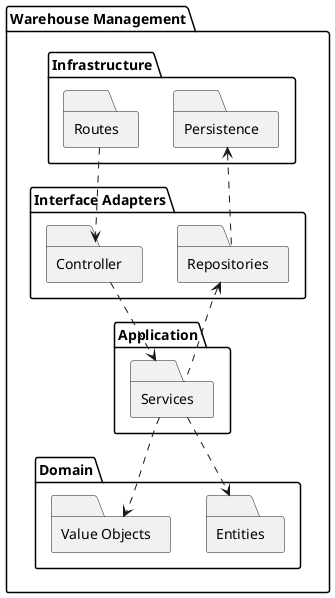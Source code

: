 @startuml

package "Warehouse Management" {
	package "Infrastructure" {
		folder "Routes" as RO
		folder "Persistence" as PE
		RO -[hidden]right- PE
	}
	package "Interface Adapters" {
		folder "Controller" as CO
		folder "Repositories" as RP
		CO -[hidden]right- RP
	}
	package "Application" {
		folder "Services" as SE
	}
	package "Domain" {
		folder "Entities" as EN
		folder "Value Objects" as VO
	}

	RO .down.> CO
	CO .down.> SE
	RP .up.> PE
	SE .up.> RP
	SE .down.> EN
	SE .down.> VO
}

@enduml

